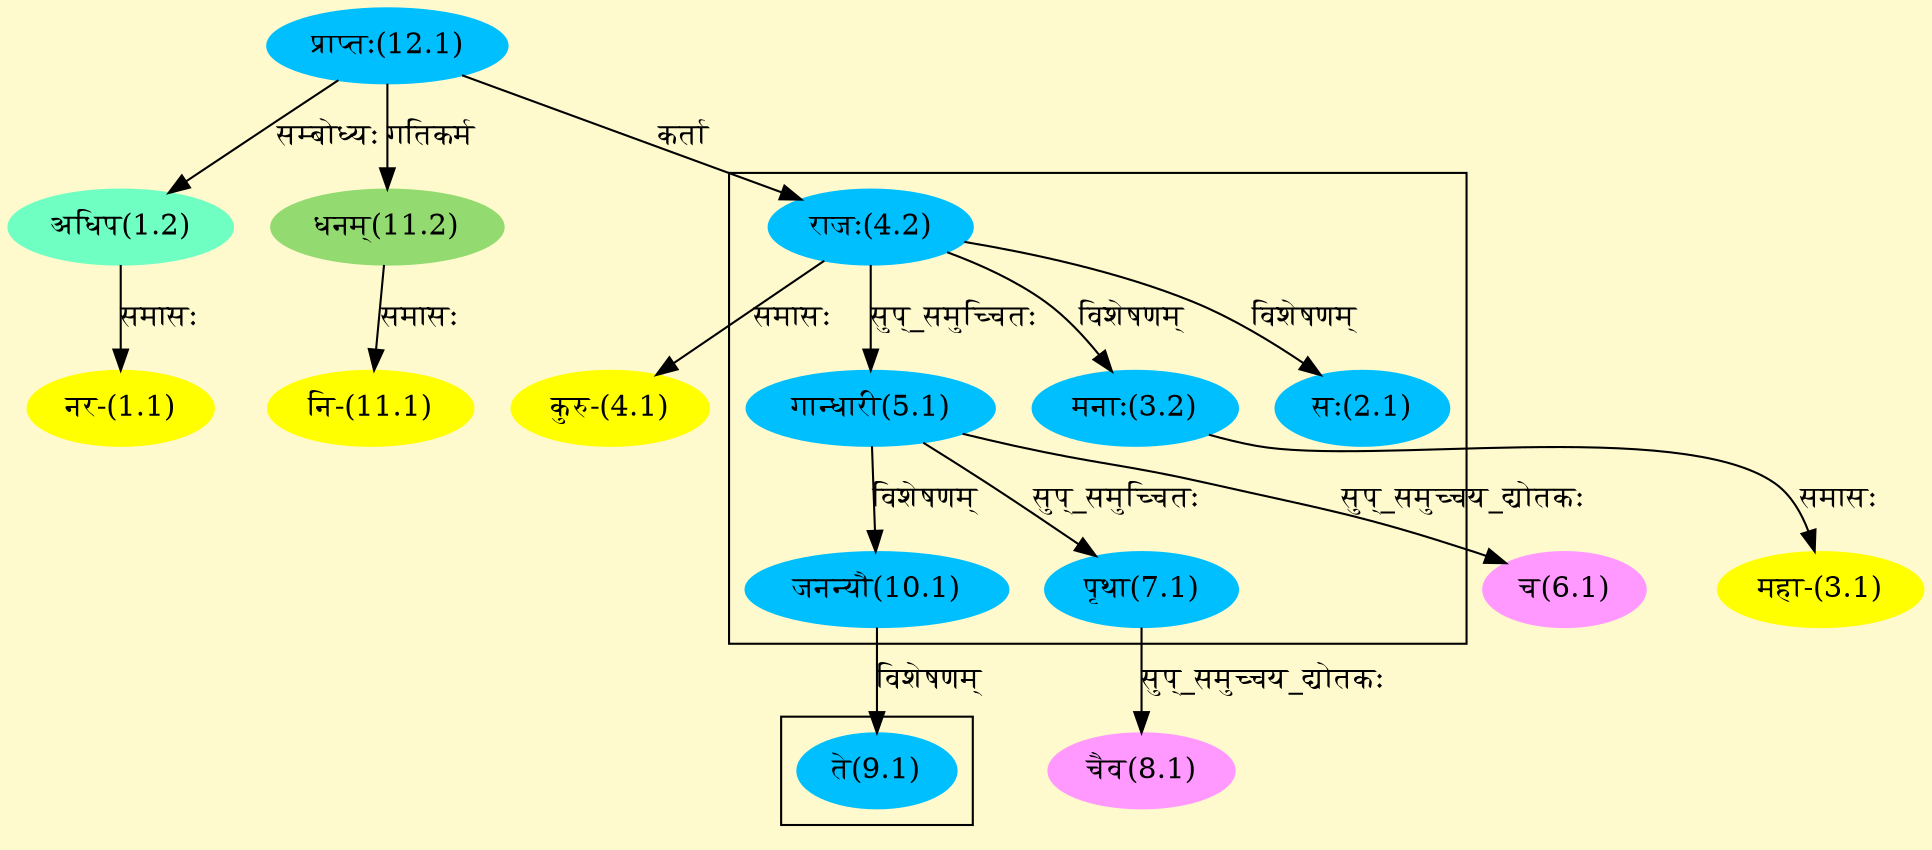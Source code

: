 digraph G{
rankdir=BT;
 compound=true;
 bgcolor="lemonchiffon1";

subgraph cluster_1{
Node2_1 [style=filled, color="#00BFFF" label = "सः(2.1)"]
Node4_2 [style=filled, color="#00BFFF" label = "राजः(4.2)"]
Node3_2 [style=filled, color="#00BFFF" label = "मनाः(3.2)"]
Node5_1 [style=filled, color="#00BFFF" label = "गान्धारी(5.1)"]
Node7_1 [style=filled, color="#00BFFF" label = "पृथा(7.1)"]
Node10_1 [style=filled, color="#00BFFF" label = "जनन्यौ(10.1)"]

}

subgraph cluster_2{
Node9_1 [style=filled, color="#00BFFF" label = "ते(9.1)"]
Node10_1 [style=filled, color="#00BFFF" label = "जनन्यौ(10.1)"]

}
Node1_1 [style=filled, color="#FFFF00" label = "नर-(1.1)"]
Node1_2 [style=filled, color="#6FFFC3" label = "अधिप(1.2)"]
Node12_1 [style=filled, color="#00BFFF" label = "प्राप्तः(12.1)"]
Node3_1 [style=filled, color="#FFFF00" label = "महा-(3.1)"]
Node3_2 [style=filled, color="#00BFFF" label = "मनाः(3.2)"]
Node4_1 [style=filled, color="#FFFF00" label = "कुरु-(4.1)"]
Node4_2 [style=filled, color="#00BFFF" label = "राजः(4.2)"]
Node6_1 [style=filled, color="#FF99FF" label = "च(6.1)"]
Node5_1 [style=filled, color="#00BFFF" label = "गान्धारी(5.1)"]
Node8_1 [style=filled, color="#FF99FF" label = "चैव(8.1)"]
Node7_1 [style=filled, color="#00BFFF" label = "पृथा(7.1)"]
Node11_1 [style=filled, color="#FFFF00" label = "नि-(11.1)"]
Node11_2 [style=filled, color="#93DB70" label = "धनम्(11.2)"]
/* Start of Relations section */

Node1_1 -> Node1_2 [  label="समासः"  dir="back" ]
Node1_2 -> Node12_1 [  label="सम्बोध्यः"  dir="back" ]
Node2_1 -> Node4_2 [  label="विशेषणम्"  dir="back" ]
Node3_1 -> Node3_2 [  label="समासः"  dir="back" ]
Node3_2 -> Node4_2 [  label="विशेषणम्"  dir="back" ]
Node4_1 -> Node4_2 [  label="समासः"  dir="back" ]
Node4_2 -> Node12_1 [  label="कर्ता"  dir="back" ]
Node5_1 -> Node4_2 [  label="सुप्_समुच्चितः"  dir="back" ]
Node6_1 -> Node5_1 [  label="सुप्_समुच्चय_द्योतकः"  dir="back" ]
Node7_1 -> Node5_1 [  label="सुप्_समुच्चितः"  dir="back" ]
Node8_1 -> Node7_1 [  label="सुप्_समुच्चय_द्योतकः"  dir="back" ]
Node9_1 -> Node10_1 [  label="विशेषणम्"  dir="back" ]
Node10_1 -> Node5_1 [  label="विशेषणम्"  dir="back" ]
Node11_1 -> Node11_2 [  label="समासः"  dir="back" ]
Node11_2 -> Node12_1 [  label="गतिकर्म"  dir="back" ]
}
